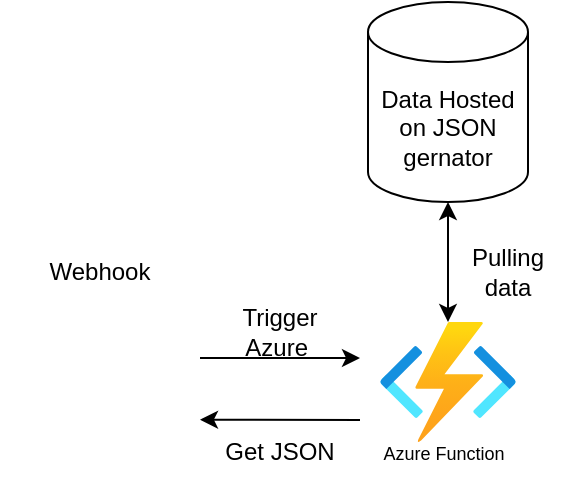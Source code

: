 <mxfile version="15.7.0" type="device"><diagram id="a5jbuP7bY19-bRL2nLem" name="Page-1"><mxGraphModel dx="1673" dy="934" grid="1" gridSize="10" guides="1" tooltips="1" connect="1" arrows="1" fold="1" page="1" pageScale="1" pageWidth="850" pageHeight="1100" math="0" shadow="0"><root><mxCell id="0"/><mxCell id="1" parent="0"/><mxCell id="1j2DDK6ynEGiwpD5JjUB-1" value="Data Hosted on JSON gernator" style="shape=cylinder3;whiteSpace=wrap;html=1;boundedLbl=1;backgroundOutline=1;size=15;" vertex="1" parent="1"><mxGeometry x="214" y="170" width="80" height="100" as="geometry"/></mxCell><mxCell id="1j2DDK6ynEGiwpD5JjUB-3" value="" style="aspect=fixed;html=1;points=[];align=center;image;fontSize=12;image=img/lib/azure2/compute/Function_Apps.svg;" vertex="1" parent="1"><mxGeometry x="220" y="330" width="68" height="60" as="geometry"/></mxCell><mxCell id="1j2DDK6ynEGiwpD5JjUB-4" value="Pulling data" style="text;html=1;strokeColor=none;fillColor=none;align=center;verticalAlign=middle;whiteSpace=wrap;rounded=0;" vertex="1" parent="1"><mxGeometry x="254" y="290" width="60" height="30" as="geometry"/></mxCell><mxCell id="1j2DDK6ynEGiwpD5JjUB-6" value="&lt;font style=&quot;font-size: 9px&quot;&gt;Azure Function&lt;/font&gt;" style="text;html=1;strokeColor=none;fillColor=none;align=center;verticalAlign=middle;whiteSpace=wrap;rounded=0;" vertex="1" parent="1"><mxGeometry x="210" y="380" width="84" height="30" as="geometry"/></mxCell><mxCell id="1j2DDK6ynEGiwpD5JjUB-8" value="" style="endArrow=classic;startArrow=classic;html=1;rounded=0;entryX=0.5;entryY=1;entryDx=0;entryDy=0;entryPerimeter=0;" edge="1" parent="1" target="1j2DDK6ynEGiwpD5JjUB-1"><mxGeometry width="50" height="50" relative="1" as="geometry"><mxPoint x="254" y="330" as="sourcePoint"/><mxPoint x="304" y="340" as="targetPoint"/></mxGeometry></mxCell><mxCell id="1j2DDK6ynEGiwpD5JjUB-9" value="" style="shape=image;verticalLabelPosition=bottom;labelBackgroundColor=#ffffff;verticalAlign=top;aspect=fixed;imageAspect=0;image=https://static.thenounproject.com/png/2068759-200.png;" vertex="1" parent="1"><mxGeometry x="30" y="310" width="100" height="100" as="geometry"/></mxCell><mxCell id="1j2DDK6ynEGiwpD5JjUB-10" value="" style="endArrow=classic;html=1;rounded=0;fontSize=9;exitX=1;exitY=0.5;exitDx=0;exitDy=0;" edge="1" parent="1"><mxGeometry width="50" height="50" relative="1" as="geometry"><mxPoint x="130.0" y="348" as="sourcePoint"/><mxPoint x="210" y="348" as="targetPoint"/></mxGeometry></mxCell><mxCell id="1j2DDK6ynEGiwpD5JjUB-11" value="Webhook" style="text;html=1;strokeColor=none;fillColor=none;align=center;verticalAlign=middle;whiteSpace=wrap;rounded=0;" vertex="1" parent="1"><mxGeometry x="50" y="290" width="60" height="30" as="geometry"/></mxCell><mxCell id="1j2DDK6ynEGiwpD5JjUB-12" value="" style="endArrow=classic;html=1;rounded=0;fontSize=9;" edge="1" parent="1"><mxGeometry width="50" height="50" relative="1" as="geometry"><mxPoint x="210" y="379" as="sourcePoint"/><mxPoint x="130" y="378.82" as="targetPoint"/></mxGeometry></mxCell><mxCell id="1j2DDK6ynEGiwpD5JjUB-13" value="Trigger Azure&amp;nbsp;" style="text;html=1;strokeColor=none;fillColor=none;align=center;verticalAlign=middle;whiteSpace=wrap;rounded=0;" vertex="1" parent="1"><mxGeometry x="140" y="320" width="60" height="30" as="geometry"/></mxCell><mxCell id="1j2DDK6ynEGiwpD5JjUB-14" value="Get JSON" style="text;html=1;strokeColor=none;fillColor=none;align=center;verticalAlign=middle;whiteSpace=wrap;rounded=0;" vertex="1" parent="1"><mxGeometry x="140" y="380" width="60" height="30" as="geometry"/></mxCell></root></mxGraphModel></diagram></mxfile>